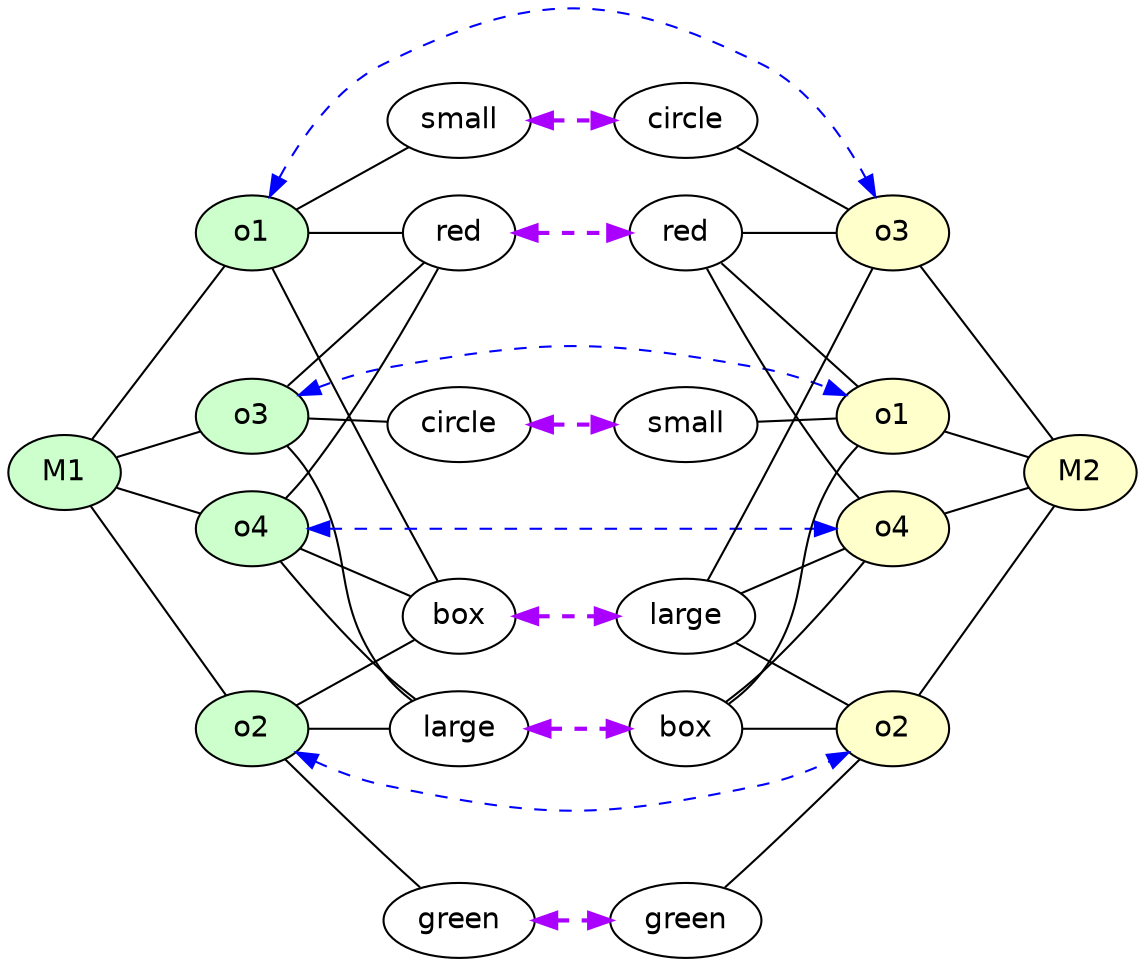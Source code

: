 strict digraph G {
	graph [bb="0,0,531.19,458",
		rankdir=LR
	];
	node [label="\N"];
	M1	 [fillcolor="#CCFFCC",
		fontname=Helvetica,
		height=0.5,
		pos="27,233",
		shape=oval,
		style=filled,
		width=0.75];
	o1_1	 [fillcolor="#CCFFCC",
		fontname=Helvetica,
		height=0.5,
		label=o1,
		pos="117,260",
		shape=oval,
		style=filled,
		width=0.75];
	M1 -> o1_1	 [constraint=true,
		dir=none,
		penwidth=1,
		pos="52.07,240.52 64.657,244.3 79.851,248.86 92.375,252.61"];
	o2_1	 [fillcolor="#CCFFCC",
		fontname=Helvetica,
		height=0.5,
		label=o2,
		pos="117,110",
		shape=oval,
		style=filled,
		width=0.75];
	M1 -> o2_1	 [constraint=true,
		dir=none,
		penwidth=1,
		pos="38.951,216.67 56.165,193.14 87.758,149.96 105,126.4"];
	o3_1	 [fillcolor="#CCFFCC",
		fontname=Helvetica,
		height=0.5,
		label=o3,
		pos="117,348",
		shape=oval,
		style=filled,
		width=0.75];
	M1 -> o3_1	 [constraint=true,
		dir=none,
		penwidth=1,
		pos="39.514,248.99 56.612,270.84 87.108,309.81 104.3,331.77"];
	o4_1	 [fillcolor="#CCFFCC",
		fontname=Helvetica,
		height=0.5,
		label=o4,
		pos="117,206",
		shape=oval,
		style=filled,
		width=0.75];
	M1 -> o4_1	 [constraint=true,
		dir=none,
		penwidth=1,
		pos="52.07,225.48 64.657,221.7 79.851,217.14 92.375,213.39"];
	M2	 [fillcolor="#FFFFCC",
		fontname=Helvetica,
		height=0.5,
		pos="504.19,233",
		shape=oval,
		style=filled,
		width=0.75];
	red_1	 [fontname=Helvetica,
		height=0.5,
		label=red,
		pos="213.8,348",
		shape=oval,
		width=0.75];
	o1_1 -> red_1	 [constraint=true,
		dir=none,
		pos="132.98,274.53 150.92,290.84 179.84,317.13 197.79,333.45"];
	box_1	 [fontname=Helvetica,
		height=0.5,
		label=box,
		pos="213.8,110",
		shape=oval,
		width=0.75];
	o1_1 -> box_1	 [constraint=true,
		dir=none,
		pos="133.67,245.58 137.42,241.77 141.13,237.46 144,233 168.67,194.69 153.24,173.88 180,137 183.88,131.65 189.09,126.79 194.25,122.71"];
	small_1	 [fontname=Helvetica,
		height=0.5,
		label=small,
		pos="213.8,256",
		shape=oval,
		width=0.88464];
	o1_1 -> small_1	 [constraint=true,
		dir=none,
		pos="143.96,258.89 155.71,258.4 169.57,257.83 181.83,257.32"];
	o3_2	 [fillcolor="#FFFFCC",
		fontname=Helvetica,
		height=0.5,
		label=o3,
		pos="414.19,260",
		shape=oval,
		style=filled,
		width=0.75];
	o1_1 -> o3_2	 [color=blue,
		constraint=true,
		dir=both,
		penwidth=1,
		pos="s,139.22,270.27 e,391.97,270.27 148.61,273.99 158.47,277.68 169.51,281.14 180,283 254.92,296.25 276.27,296.25 351.19,283 361.68,\
281.14 372.72,277.68 382.58,273.99",
		style=dashed];
	red_2	 [fontname=Helvetica,
		height=0.5,
		label=red,
		pos="317.39,348",
		shape=oval,
		width=0.75];
	red_1 -> red_2	 [color="#AA00FF",
		constraint=true,
		dir=both,
		penwidth=2,
		pos="s,241.02,348 e,290.35,348 251.07,348 260.51,348 270.64,348 280.07,348",
		style=dashed];
	o1_2	 [fillcolor="#FFFFCC",
		fontname=Helvetica,
		height=0.5,
		label=o1,
		pos="414.19,348",
		shape=oval,
		style=filled,
		width=0.75];
	o1_2 -> M2	 [constraint=true,
		dir=none,
		penwidth=1,
		pos="426.7,332.01 443.8,310.16 474.3,271.19 491.49,249.23"];
	red_2 -> o1_2	 [constraint=true,
		dir=none,
		pos="344.61,348 357.92,348 373.89,348 387.17,348"];
	red_2 -> o3_2	 [constraint=true,
		dir=none,
		pos="333.38,333.47 351.31,317.16 380.24,290.87 398.18,274.55"];
	o4_2	 [fillcolor="#FFFFCC",
		fontname=Helvetica,
		height=0.5,
		label=o4,
		pos="414.19,206",
		shape=oval,
		style=filled,
		width=0.75];
	red_2 -> o4_2	 [constraint=true,
		dir=none,
		pos="326.14,330.8 338.34,307.56 361.81,265.33 387.19,233 390.46,228.83 394.33,224.63 398.09,220.82"];
	large_2	 [fontname=Helvetica,
		height=0.5,
		label=large,
		pos="317.39,110",
		shape=oval,
		width=0.86659];
	box_1 -> large_2	 [color="#AA00FF",
		constraint=true,
		dir=both,
		penwidth=2,
		pos="s,241.02,110 e,285.95,110 251.14,110 259.16,110 267.69,110 275.86,110",
		style=dashed];
	box_2	 [fontname=Helvetica,
		height=0.5,
		label=box,
		pos="317.39,164",
		shape=oval,
		width=0.75];
	box_2 -> o1_2	 [constraint=true,
		dir=none,
		pos="326.5,181.31 344.99,216.47 386.76,295.86 405.18,330.87"];
	o2_2	 [fillcolor="#FFFFCC",
		fontname=Helvetica,
		height=0.5,
		label=o2,
		pos="414.19,110",
		shape=oval,
		style=filled,
		width=0.75];
	box_2 -> o2_2	 [constraint=true,
		dir=none,
		pos="338.39,152.28 354.63,143.23 377,130.75 393.23,121.69"];
	box_2 -> o4_2	 [constraint=true,
		dir=none,
		pos="340.33,173.95 355.76,180.65 376.02,189.44 391.41,196.12"];
	circle_2	 [fontname=Helvetica,
		height=0.5,
		label=circle,
		pos="317.39,256",
		shape=oval,
		width=0.88464];
	small_1 -> circle_2	 [color="#AA00FF",
		constraint=true,
		dir=both,
		penwidth=2,
		pos="s,245.72,256 e,285.39,256 255.78,256 262.11,256 268.64,256 274.98,256",
		style=dashed];
	small_2	 [fontname=Helvetica,
		height=0.5,
		label=small,
		pos="317.39,440",
		shape=oval,
		width=0.88464];
	small_2 -> o1_2	 [constraint=true,
		dir=none,
		pos="333.9,424.38 339.4,419.18 345.56,413.34 351.19,408 367.4,392.61 385.92,374.96 398.67,362.81"];
	o2_1 -> box_1	 [constraint=true,
		dir=none,
		pos="144.22,110 157.53,110 173.5,110 186.78,110"];
	green_1	 [fontname=Helvetica,
		height=0.5,
		label=green,
		pos="213.8,18",
		shape=oval,
		width=0.93881];
	o2_1 -> green_1	 [constraint=true,
		dir=none,
		pos="132.52,95.193 145.27,83.042 163.79,65.393 180,50 185.51,44.77 191.53,39.066 196.94,33.942"];
	o2_1 -> o2_2	 [color=blue,
		constraint=true,
		dir=both,
		penwidth=1,
		pos="s,137.88,98.516 e,393.31,98.516 147.12,94.161 157.28,89.621 168.87,85.285 180,83 254.53,67.702 276.66,67.702 351.19,83 362.32,85.285 \
373.91,89.621 384.07,94.161",
		style=dashed];
	large_1	 [fontname=Helvetica,
		height=0.5,
		label=large,
		pos="213.8,164",
		shape=oval,
		width=0.86659];
	o2_1 -> large_1	 [constraint=true,
		dir=none,
		pos="138,121.72 153.68,130.46 175.08,142.4 191.15,151.36"];
	green_2	 [fontname=Helvetica,
		height=0.5,
		label=green,
		pos="317.39,18",
		shape=oval,
		width=0.93881];
	green_1 -> green_2	 [color="#AA00FF",
		constraint=true,
		dir=both,
		penwidth=2,
		pos="s,247.72,18 e,283.39,18 257.91,18 262.98,18 268.14,18 273.2,18",
		style=dashed];
	o2_2 -> M2	 [constraint=true,
		dir=none,
		penwidth=1,
		pos="426.14,126.33 443.35,149.86 474.95,193.04 492.19,216.6"];
	green_2 -> o2_2	 [constraint=true,
		dir=none,
		pos="334.25,33.942 339.66,39.066 345.68,44.77 351.19,50 367.4,65.393 385.92,83.042 398.67,95.193"];
	large_1 -> box_2	 [color="#AA00FF",
		constraint=true,
		dir=both,
		penwidth=2,
		pos="s,245.16,164 e,290.34,164 255.28,164 263.49,164 272.05,164 280.11,164",
		style=dashed];
	large_2 -> o2_2	 [constraint=true,
		dir=none,
		pos="348.82,110 361.18,110 375.24,110 387.14,110"];
	large_2 -> o3_2	 [constraint=true,
		dir=none,
		pos="337.99,123.56 342.8,127.45 347.57,132.02 351.19,137 377.95,173.88 362.52,194.69 387.19,233 390.06,237.46 393.77,241.77 397.52,245.58"];
	large_2 -> o4_2	 [constraint=true,
		dir=none,
		pos="336.42,124.35 341.36,128.3 346.58,132.69 351.19,137 369.42,154.07 388.52,175.57 400.84,190"];
	o3_1 -> red_1	 [constraint=true,
		dir=none,
		pos="144.22,348 157.53,348 173.5,348 186.78,348"];
	o3_1 -> o1_2	 [color=blue,
		constraint=true,
		dir=both,
		penwidth=1,
		pos="s,137.88,359.48 e,393.31,359.48 147.12,363.84 157.28,368.38 168.87,372.72 180,375 254.53,390.3 276.66,390.3 351.19,375 362.32,372.72 \
373.91,368.38 384.07,363.84",
		style=dashed];
	o3_1 -> large_1	 [constraint=true,
		dir=none,
		pos="126.11,330.69 144.56,295.62 186.16,216.54 204.64,181.4"];
	circle_1	 [fontname=Helvetica,
		height=0.5,
		label=circle,
		pos="213.8,440",
		shape=oval,
		width=0.88464];
	o3_1 -> circle_1	 [constraint=true,
		dir=none,
		pos="132.52,362.81 145.27,374.96 163.79,392.61 180,408 185.63,413.34 191.78,419.18 197.29,424.38"];
	o3_2 -> M2	 [constraint=true,
		dir=none,
		penwidth=1,
		pos="439.26,252.48 451.84,248.7 467.04,244.14 479.56,240.39"];
	circle_1 -> small_2	 [color="#AA00FF",
		constraint=true,
		dir=both,
		penwidth=2,
		pos="s,245.72,440 e,285.39,440 255.78,440 262.11,440 268.64,440 274.98,440",
		style=dashed];
	circle_2 -> o3_2	 [constraint=true,
		dir=none,
		pos="349.35,257.32 361.58,257.83 375.39,258.4 387.12,258.88"];
	o4_1 -> red_1	 [constraint=true,
		dir=none,
		pos="133.09,220.82 136.86,224.63 140.73,228.83 144,233 169.38,265.33 192.85,307.56 205.04,330.8"];
	o4_1 -> box_1	 [constraint=true,
		dir=none,
		pos="130.35,190 142.67,175.57 161.76,154.07 180,137 184.93,132.38 190.58,127.67 195.82,123.51"];
	o4_1 -> large_1	 [constraint=true,
		dir=none,
		pos="139.94,196.05 154.59,189.69 173.58,181.45 188.64,174.91"];
	o4_1 -> o4_2	 [color=blue,
		constraint=true,
		dir=both,
		penwidth=1,
		pos="s,144.16,206 e,386.77,206 154.43,206 211.5,206 319.64,206 376.73,206",
		style=dashed];
	o4_2 -> M2	 [constraint=true,
		dir=none,
		penwidth=1,
		pos="439.26,213.52 451.84,217.3 467.04,221.86 479.56,225.61"];
}

